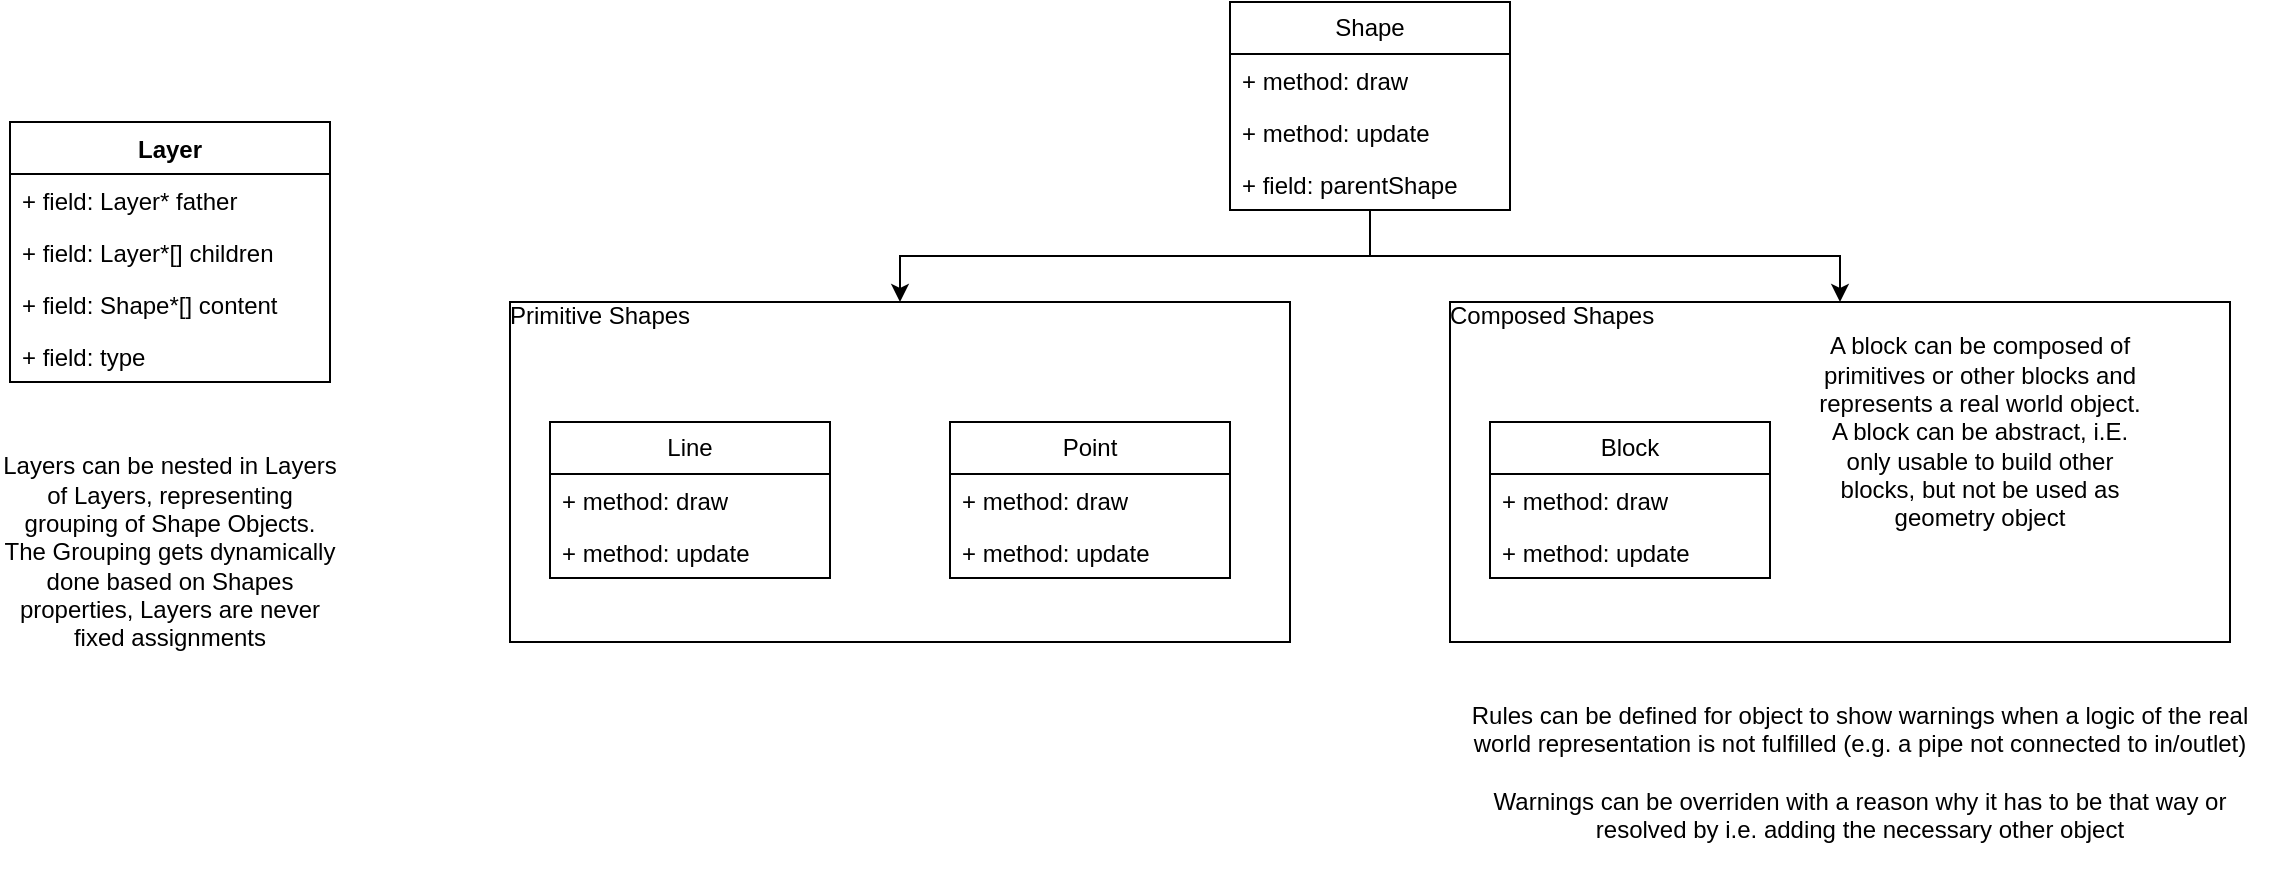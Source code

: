 <mxfile version="26.0.16">
  <diagram name="Seite-1" id="xigFojYIwhuCbn4EMYgR">
    <mxGraphModel dx="1434" dy="778" grid="1" gridSize="10" guides="1" tooltips="1" connect="1" arrows="1" fold="1" page="1" pageScale="1" pageWidth="827" pageHeight="1169" math="0" shadow="0">
      <root>
        <mxCell id="0" />
        <mxCell id="1" parent="0" />
        <mxCell id="Bge-Gm3abUzvH_aARKMd-20" value="&lt;div&gt;Primitive Shapes&lt;/div&gt;&lt;div&gt;&lt;br&gt;&lt;/div&gt;" style="verticalAlign=top;align=left;overflow=fill;html=1;whiteSpace=wrap;" vertex="1" parent="1">
          <mxGeometry x="290" y="170" width="390" height="170" as="geometry" />
        </mxCell>
        <mxCell id="Bge-Gm3abUzvH_aARKMd-1" value="Layer" style="swimlane;fontStyle=1;align=center;verticalAlign=top;childLayout=stackLayout;horizontal=1;startSize=26;horizontalStack=0;resizeParent=1;resizeParentMax=0;resizeLast=0;collapsible=1;marginBottom=0;whiteSpace=wrap;html=1;" vertex="1" parent="1">
          <mxGeometry x="40" y="80" width="160" height="130" as="geometry" />
        </mxCell>
        <mxCell id="Bge-Gm3abUzvH_aARKMd-2" value="+ field: Layer* father" style="text;strokeColor=none;fillColor=none;align=left;verticalAlign=top;spacingLeft=4;spacingRight=4;overflow=hidden;rotatable=0;points=[[0,0.5],[1,0.5]];portConstraint=eastwest;whiteSpace=wrap;html=1;" vertex="1" parent="Bge-Gm3abUzvH_aARKMd-1">
          <mxGeometry y="26" width="160" height="26" as="geometry" />
        </mxCell>
        <mxCell id="Bge-Gm3abUzvH_aARKMd-6" value="+ field: Layer*[] children" style="text;strokeColor=none;fillColor=none;align=left;verticalAlign=top;spacingLeft=4;spacingRight=4;overflow=hidden;rotatable=0;points=[[0,0.5],[1,0.5]];portConstraint=eastwest;whiteSpace=wrap;html=1;" vertex="1" parent="Bge-Gm3abUzvH_aARKMd-1">
          <mxGeometry y="52" width="160" height="26" as="geometry" />
        </mxCell>
        <mxCell id="Bge-Gm3abUzvH_aARKMd-7" value="+ field: Shape*[] content" style="text;strokeColor=none;fillColor=none;align=left;verticalAlign=top;spacingLeft=4;spacingRight=4;overflow=hidden;rotatable=0;points=[[0,0.5],[1,0.5]];portConstraint=eastwest;whiteSpace=wrap;html=1;" vertex="1" parent="Bge-Gm3abUzvH_aARKMd-1">
          <mxGeometry y="78" width="160" height="26" as="geometry" />
        </mxCell>
        <mxCell id="Bge-Gm3abUzvH_aARKMd-12" value="+ field: type" style="text;strokeColor=none;fillColor=none;align=left;verticalAlign=top;spacingLeft=4;spacingRight=4;overflow=hidden;rotatable=0;points=[[0,0.5],[1,0.5]];portConstraint=eastwest;whiteSpace=wrap;html=1;" vertex="1" parent="Bge-Gm3abUzvH_aARKMd-1">
          <mxGeometry y="104" width="160" height="26" as="geometry" />
        </mxCell>
        <mxCell id="Bge-Gm3abUzvH_aARKMd-25" style="edgeStyle=orthogonalEdgeStyle;rounded=0;orthogonalLoop=1;jettySize=auto;html=1;exitX=0.5;exitY=1;exitDx=0;exitDy=0;" edge="1" parent="1" source="Bge-Gm3abUzvH_aARKMd-8" target="Bge-Gm3abUzvH_aARKMd-20">
          <mxGeometry relative="1" as="geometry" />
        </mxCell>
        <mxCell id="Bge-Gm3abUzvH_aARKMd-27" style="edgeStyle=orthogonalEdgeStyle;rounded=0;orthogonalLoop=1;jettySize=auto;html=1;exitX=0.5;exitY=1;exitDx=0;exitDy=0;entryX=0.5;entryY=0;entryDx=0;entryDy=0;" edge="1" parent="1" source="Bge-Gm3abUzvH_aARKMd-8" target="Bge-Gm3abUzvH_aARKMd-21">
          <mxGeometry relative="1" as="geometry" />
        </mxCell>
        <mxCell id="Bge-Gm3abUzvH_aARKMd-8" value="Shape" style="swimlane;fontStyle=0;childLayout=stackLayout;horizontal=1;startSize=26;fillColor=none;horizontalStack=0;resizeParent=1;resizeParentMax=0;resizeLast=0;collapsible=1;marginBottom=0;whiteSpace=wrap;html=1;" vertex="1" parent="1">
          <mxGeometry x="650" y="20" width="140" height="104" as="geometry" />
        </mxCell>
        <mxCell id="Bge-Gm3abUzvH_aARKMd-9" value="+ method: draw" style="text;strokeColor=none;fillColor=none;align=left;verticalAlign=top;spacingLeft=4;spacingRight=4;overflow=hidden;rotatable=0;points=[[0,0.5],[1,0.5]];portConstraint=eastwest;whiteSpace=wrap;html=1;" vertex="1" parent="Bge-Gm3abUzvH_aARKMd-8">
          <mxGeometry y="26" width="140" height="26" as="geometry" />
        </mxCell>
        <mxCell id="Bge-Gm3abUzvH_aARKMd-10" value="+ method: update" style="text;strokeColor=none;fillColor=none;align=left;verticalAlign=top;spacingLeft=4;spacingRight=4;overflow=hidden;rotatable=0;points=[[0,0.5],[1,0.5]];portConstraint=eastwest;whiteSpace=wrap;html=1;" vertex="1" parent="Bge-Gm3abUzvH_aARKMd-8">
          <mxGeometry y="52" width="140" height="26" as="geometry" />
        </mxCell>
        <mxCell id="Bge-Gm3abUzvH_aARKMd-29" value="+ field: parentShape" style="text;strokeColor=none;fillColor=none;align=left;verticalAlign=top;spacingLeft=4;spacingRight=4;overflow=hidden;rotatable=0;points=[[0,0.5],[1,0.5]];portConstraint=eastwest;whiteSpace=wrap;html=1;" vertex="1" parent="Bge-Gm3abUzvH_aARKMd-8">
          <mxGeometry y="78" width="140" height="26" as="geometry" />
        </mxCell>
        <mxCell id="Bge-Gm3abUzvH_aARKMd-13" value="" style="edgeStyle=orthogonalEdgeStyle;rounded=0;orthogonalLoop=1;jettySize=auto;html=1;" edge="1" parent="1" source="Bge-Gm3abUzvH_aARKMd-11" target="Bge-Gm3abUzvH_aARKMd-12">
          <mxGeometry relative="1" as="geometry" />
        </mxCell>
        <mxCell id="Bge-Gm3abUzvH_aARKMd-14" value="Line" style="swimlane;fontStyle=0;childLayout=stackLayout;horizontal=1;startSize=26;fillColor=none;horizontalStack=0;resizeParent=1;resizeParentMax=0;resizeLast=0;collapsible=1;marginBottom=0;whiteSpace=wrap;html=1;" vertex="1" parent="1">
          <mxGeometry x="310" y="230" width="140" height="78" as="geometry" />
        </mxCell>
        <mxCell id="Bge-Gm3abUzvH_aARKMd-15" value="+ method: draw" style="text;strokeColor=none;fillColor=none;align=left;verticalAlign=top;spacingLeft=4;spacingRight=4;overflow=hidden;rotatable=0;points=[[0,0.5],[1,0.5]];portConstraint=eastwest;whiteSpace=wrap;html=1;" vertex="1" parent="Bge-Gm3abUzvH_aARKMd-14">
          <mxGeometry y="26" width="140" height="26" as="geometry" />
        </mxCell>
        <mxCell id="Bge-Gm3abUzvH_aARKMd-16" value="+ method: update" style="text;strokeColor=none;fillColor=none;align=left;verticalAlign=top;spacingLeft=4;spacingRight=4;overflow=hidden;rotatable=0;points=[[0,0.5],[1,0.5]];portConstraint=eastwest;whiteSpace=wrap;html=1;" vertex="1" parent="Bge-Gm3abUzvH_aARKMd-14">
          <mxGeometry y="52" width="140" height="26" as="geometry" />
        </mxCell>
        <mxCell id="Bge-Gm3abUzvH_aARKMd-17" value="Point" style="swimlane;fontStyle=0;childLayout=stackLayout;horizontal=1;startSize=26;fillColor=none;horizontalStack=0;resizeParent=1;resizeParentMax=0;resizeLast=0;collapsible=1;marginBottom=0;whiteSpace=wrap;html=1;" vertex="1" parent="1">
          <mxGeometry x="510" y="230" width="140" height="78" as="geometry" />
        </mxCell>
        <mxCell id="Bge-Gm3abUzvH_aARKMd-18" value="+ method: draw" style="text;strokeColor=none;fillColor=none;align=left;verticalAlign=top;spacingLeft=4;spacingRight=4;overflow=hidden;rotatable=0;points=[[0,0.5],[1,0.5]];portConstraint=eastwest;whiteSpace=wrap;html=1;" vertex="1" parent="Bge-Gm3abUzvH_aARKMd-17">
          <mxGeometry y="26" width="140" height="26" as="geometry" />
        </mxCell>
        <mxCell id="Bge-Gm3abUzvH_aARKMd-19" value="+ method: update" style="text;strokeColor=none;fillColor=none;align=left;verticalAlign=top;spacingLeft=4;spacingRight=4;overflow=hidden;rotatable=0;points=[[0,0.5],[1,0.5]];portConstraint=eastwest;whiteSpace=wrap;html=1;" vertex="1" parent="Bge-Gm3abUzvH_aARKMd-17">
          <mxGeometry y="52" width="140" height="26" as="geometry" />
        </mxCell>
        <mxCell id="Bge-Gm3abUzvH_aARKMd-21" value="&lt;div&gt;Composed Shapes&lt;/div&gt;&lt;div&gt;&lt;br&gt;&lt;/div&gt;" style="verticalAlign=top;align=left;overflow=fill;html=1;whiteSpace=wrap;" vertex="1" parent="1">
          <mxGeometry x="760" y="170" width="390" height="170" as="geometry" />
        </mxCell>
        <mxCell id="Bge-Gm3abUzvH_aARKMd-22" value="Block" style="swimlane;fontStyle=0;childLayout=stackLayout;horizontal=1;startSize=26;fillColor=none;horizontalStack=0;resizeParent=1;resizeParentMax=0;resizeLast=0;collapsible=1;marginBottom=0;whiteSpace=wrap;html=1;" vertex="1" parent="1">
          <mxGeometry x="780" y="230" width="140" height="78" as="geometry" />
        </mxCell>
        <mxCell id="Bge-Gm3abUzvH_aARKMd-23" value="+ method: draw" style="text;strokeColor=none;fillColor=none;align=left;verticalAlign=top;spacingLeft=4;spacingRight=4;overflow=hidden;rotatable=0;points=[[0,0.5],[1,0.5]];portConstraint=eastwest;whiteSpace=wrap;html=1;" vertex="1" parent="Bge-Gm3abUzvH_aARKMd-22">
          <mxGeometry y="26" width="140" height="26" as="geometry" />
        </mxCell>
        <mxCell id="Bge-Gm3abUzvH_aARKMd-24" value="+ method: update" style="text;strokeColor=none;fillColor=none;align=left;verticalAlign=top;spacingLeft=4;spacingRight=4;overflow=hidden;rotatable=0;points=[[0,0.5],[1,0.5]];portConstraint=eastwest;whiteSpace=wrap;html=1;" vertex="1" parent="Bge-Gm3abUzvH_aARKMd-22">
          <mxGeometry y="52" width="140" height="26" as="geometry" />
        </mxCell>
        <mxCell id="Bge-Gm3abUzvH_aARKMd-30" value="A block can be composed of primitives or other blocks and represents a real world object. A block can be abstract, i.E. only usable to build other blocks, but not be used as geometry object" style="text;html=1;align=center;verticalAlign=middle;whiteSpace=wrap;rounded=0;" vertex="1" parent="1">
          <mxGeometry x="940" y="180" width="170" height="110" as="geometry" />
        </mxCell>
        <mxCell id="Bge-Gm3abUzvH_aARKMd-31" value="Layers can be nested in Layers of Layers, representing grouping of Shape Objects. The Grouping gets dynamically done based on Shapes properties, Layers are never fixed assignments" style="text;html=1;align=center;verticalAlign=middle;whiteSpace=wrap;rounded=0;" vertex="1" parent="1">
          <mxGeometry x="35" y="240" width="170" height="110" as="geometry" />
        </mxCell>
        <mxCell id="Bge-Gm3abUzvH_aARKMd-32" value="&lt;div&gt;Rules can be defined for object to show warnings when a logic of the real world representation is not fulfilled (e.g. a pipe not connected to in/outlet)&lt;/div&gt;&lt;div&gt;&lt;br&gt;&lt;/div&gt;&lt;div&gt;Warnings can be overriden with a reason why it has to be that way or resolved by i.e. adding the necessary other object&lt;/div&gt;" style="text;html=1;align=center;verticalAlign=middle;whiteSpace=wrap;rounded=0;" vertex="1" parent="1">
          <mxGeometry x="760" y="350" width="410" height="110" as="geometry" />
        </mxCell>
      </root>
    </mxGraphModel>
  </diagram>
</mxfile>
